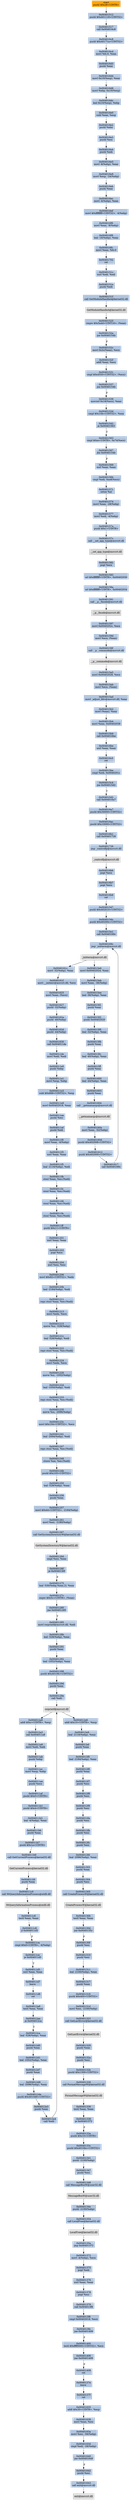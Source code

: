 digraph G {
node[shape=rectangle,style=filled,fillcolor=lightsteelblue,color=lightsteelblue]
bgcolor="transparent"
a0x00401510pushl_0x28UINT8[label="start\npushl $0x28<UINT8>",color="lightgrey",fillcolor="orange"];
a0x00401512pushl_0x401118UINT32[label="0x00401512\npushl $0x401118<UINT32>"];
a0x00401517call_0x004016c8[label="0x00401517\ncall 0x004016c8"];
a0x004016c8pushl_0x40171aUINT32[label="0x004016c8\npushl $0x40171a<UINT32>"];
a0x004016cdmovl_fs_0_eax[label="0x004016cd\nmovl %fs:0, %eax"];
a0x004016d3pushl_eax[label="0x004016d3\npushl %eax"];
a0x004016d4movl_0x10esp__eax[label="0x004016d4\nmovl 0x10(%esp), %eax"];
a0x004016d8movl_ebp_0x10esp_[label="0x004016d8\nmovl %ebp, 0x10(%esp)"];
a0x004016dcleal_0x10esp__ebp[label="0x004016dc\nleal 0x10(%esp), %ebp"];
a0x004016e0subl_eax_esp[label="0x004016e0\nsubl %eax, %esp"];
a0x004016e2pushl_ebx[label="0x004016e2\npushl %ebx"];
a0x004016e3pushl_esi[label="0x004016e3\npushl %esi"];
a0x004016e4pushl_edi[label="0x004016e4\npushl %edi"];
a0x004016e5movl__8ebp__eax[label="0x004016e5\nmovl -8(%ebp), %eax"];
a0x004016e8movl_esp__24ebp_[label="0x004016e8\nmovl %esp, -24(%ebp)"];
a0x004016ebpushl_eax[label="0x004016eb\npushl %eax"];
a0x004016ecmovl__4ebp__eax[label="0x004016ec\nmovl -4(%ebp), %eax"];
a0x004016efmovl_0xffffffffUINT32__4ebp_[label="0x004016ef\nmovl $0xffffffff<UINT32>, -4(%ebp)"];
a0x004016f6movl_eax__8ebp_[label="0x004016f6\nmovl %eax, -8(%ebp)"];
a0x004016f9leal__16ebp__eax[label="0x004016f9\nleal -16(%ebp), %eax"];
a0x004016fcmovl_eax_fs_0[label="0x004016fc\nmovl %eax, %fs:0"];
a0x00401702ret[label="0x00401702\nret"];
a0x0040151cxorl_edi_edi[label="0x0040151c\nxorl %edi, %edi"];
a0x0040151epushl_edi[label="0x0040151e\npushl %edi"];
a0x0040151fcall_GetModuleHandleA_kernel32_dll[label="0x0040151f\ncall GetModuleHandleA@kernel32.dll"];
GetModuleHandleA_kernel32_dll[label="GetModuleHandleA@kernel32.dll",color="lightgrey",fillcolor="lightgrey"];
a0x00401525cmpw_0x5a4dUINT16_eax_[label="0x00401525\ncmpw $0x5a4d<UINT16>, (%eax)"];
a0x0040152ajne_0x0040154b[label="0x0040152a\njne 0x0040154b"];
a0x0040152cmovl_0x3ceax__ecx[label="0x0040152c\nmovl 0x3c(%eax), %ecx"];
a0x0040152faddl_eax_ecx[label="0x0040152f\naddl %eax, %ecx"];
a0x00401531cmpl_0x4550UINT32_ecx_[label="0x00401531\ncmpl $0x4550<UINT32>, (%ecx)"];
a0x00401537jne_0x0040154b[label="0x00401537\njne 0x0040154b"];
a0x00401539movzwl_0x18ecx__eax[label="0x00401539\nmovzwl 0x18(%ecx), %eax"];
a0x0040153dcmpl_0x10bUINT32_eax[label="0x0040153d\ncmpl $0x10b<UINT32>, %eax"];
a0x00401542je_0x00401563[label="0x00401542\nje 0x00401563"];
a0x00401563cmpl_0xeUINT8_0x74ecx_[label="0x00401563\ncmpl $0xe<UINT8>, 0x74(%ecx)"];
a0x00401567jbe_0x0040154b[label="0x00401567\njbe 0x0040154b"];
a0x00401569xorl_eax_eax[label="0x00401569\nxorl %eax, %eax"];
a0x0040156bcmpl_edi_0xe8ecx_[label="0x0040156b\ncmpl %edi, 0xe8(%ecx)"];
a0x00401571setne_al[label="0x00401571\nsetne %al"];
a0x00401574movl_eax__28ebp_[label="0x00401574\nmovl %eax, -28(%ebp)"];
a0x00401577movl_edi__4ebp_[label="0x00401577\nmovl %edi, -4(%ebp)"];
a0x0040157apushl_0x1UINT8[label="0x0040157a\npushl $0x1<UINT8>"];
a0x0040157ccall___set_app_type_msvcrt_dll[label="0x0040157c\ncall __set_app_type@msvcrt.dll"];
a__set_app_type_msvcrt_dll[label="__set_app_type@msvcrt.dll",color="lightgrey",fillcolor="lightgrey"];
a0x00401582popl_ecx[label="0x00401582\npopl %ecx"];
a0x00401583orl_0xffffffffUINT8_0x00402030[label="0x00401583\norl $0xffffffff<UINT8>, 0x00402030"];
a0x0040158aorl_0xffffffffUINT8_0x00402034[label="0x0040158a\norl $0xffffffff<UINT8>, 0x00402034"];
a0x00401591call___p__fmode_msvcrt_dll[label="0x00401591\ncall __p__fmode@msvcrt.dll"];
a__p__fmode_msvcrt_dll[label="__p__fmode@msvcrt.dll",color="lightgrey",fillcolor="lightgrey"];
a0x00401597movl_0x0040202c_ecx[label="0x00401597\nmovl 0x0040202c, %ecx"];
a0x0040159dmovl_ecx_eax_[label="0x0040159d\nmovl %ecx, (%eax)"];
a0x0040159fcall___p__commode_msvcrt_dll[label="0x0040159f\ncall __p__commode@msvcrt.dll"];
a__p__commode_msvcrt_dll[label="__p__commode@msvcrt.dll",color="lightgrey",fillcolor="lightgrey"];
a0x004015a5movl_0x00402028_ecx[label="0x004015a5\nmovl 0x00402028, %ecx"];
a0x004015abmovl_ecx_eax_[label="0x004015ab\nmovl %ecx, (%eax)"];
a0x004015admovl__adjust_fdiv_msvcrt_dll_eax[label="0x004015ad\nmovl _adjust_fdiv@msvcrt.dll, %eax"];
a0x004015b2movl_eax__eax[label="0x004015b2\nmovl (%eax), %eax"];
a0x004015b4movl_eax_0x00402038[label="0x004015b4\nmovl %eax, 0x00402038"];
a0x004015b9call_0x004016be[label="0x004015b9\ncall 0x004016be"];
a0x004016bexorl_eax_eax[label="0x004016be\nxorl %eax, %eax"];
a0x004016c0ret[label="0x004016c0\nret"];
a0x004015becmpl_edi_0x0040201c[label="0x004015be\ncmpl %edi, 0x0040201c"];
a0x004015c4jne_0x004015d2[label="0x004015c4\njne 0x004015d2"];
a0x004015d2call_0x004016a7[label="0x004015d2\ncall 0x004016a7"];
a0x004016a7pushl_0x30000UINT32[label="0x004016a7\npushl $0x30000<UINT32>"];
a0x004016acpushl_0x10000UINT32[label="0x004016ac\npushl $0x10000<UINT32>"];
a0x004016b1call_0x00401726[label="0x004016b1\ncall 0x00401726"];
a0x00401726jmp__controlfp_msvcrt_dll[label="0x00401726\njmp _controlfp@msvcrt.dll"];
a_controlfp_msvcrt_dll[label="_controlfp@msvcrt.dll",color="lightgrey",fillcolor="lightgrey"];
a0x004016b6popl_ecx[label="0x004016b6\npopl %ecx"];
a0x004016b7popl_ecx[label="0x004016b7\npopl %ecx"];
a0x004016b8ret[label="0x004016b8\nret"];
a0x004015d7pushl_0x402010UINT32[label="0x004015d7\npushl $0x402010<UINT32>"];
a0x004015dcpushl_0x40200cUINT32[label="0x004015dc\npushl $0x40200c<UINT32>"];
a0x004015e1call_0x0040169c[label="0x004015e1\ncall 0x0040169c"];
a0x0040169cjmp__initterm_msvcrt_dll[label="0x0040169c\njmp _initterm@msvcrt.dll"];
a_initterm_msvcrt_dll[label="_initterm@msvcrt.dll",color="lightgrey",fillcolor="lightgrey"];
a0x004015e6movl_0x00402024_eax[label="0x004015e6\nmovl 0x00402024, %eax"];
a0x004015ebmovl_eax__36ebp_[label="0x004015eb\nmovl %eax, -36(%ebp)"];
a0x004015eeleal__36ebp__eax[label="0x004015ee\nleal -36(%ebp), %eax"];
a0x004015f1pushl_eax[label="0x004015f1\npushl %eax"];
a0x004015f2pushl_0x00402020[label="0x004015f2\npushl 0x00402020"];
a0x004015f8leal__32ebp__eax[label="0x004015f8\nleal -32(%ebp), %eax"];
a0x004015fbpushl_eax[label="0x004015fb\npushl %eax"];
a0x004015fcleal__40ebp__eax[label="0x004015fc\nleal -40(%ebp), %eax"];
a0x004015ffpushl_eax[label="0x004015ff\npushl %eax"];
a0x00401600leal__44ebp__eax[label="0x00401600\nleal -44(%ebp), %eax"];
a0x00401603pushl_eax[label="0x00401603\npushl %eax"];
a0x00401604call___getmainargs_msvcrt_dll[label="0x00401604\ncall __getmainargs@msvcrt.dll"];
a__getmainargs_msvcrt_dll[label="__getmainargs@msvcrt.dll",color="lightgrey",fillcolor="lightgrey"];
a0x0040160amovl_eax__52ebp_[label="0x0040160a\nmovl %eax, -52(%ebp)"];
a0x0040160dpushl_0x402008UINT32[label="0x0040160d\npushl $0x402008<UINT32>"];
a0x00401612pushl_0x402000UINT32[label="0x00401612\npushl $0x402000<UINT32>"];
a0x00401617call_0x0040169c[label="0x00401617\ncall 0x0040169c"];
a0x0040161cmovl__32ebp__eax[label="0x0040161c\nmovl -32(%ebp), %eax"];
a0x0040161fmovl___initenv_msvcrt_dll_ecx[label="0x0040161f\nmovl __initenv@msvcrt.dll, %ecx"];
a0x00401625movl_eax_ecx_[label="0x00401625\nmovl %eax, (%ecx)"];
a0x00401627pushl__32ebp_[label="0x00401627\npushl -32(%ebp)"];
a0x0040162apushl__40ebp_[label="0x0040162a\npushl -40(%ebp)"];
a0x0040162dpushl__44ebp_[label="0x0040162d\npushl -44(%ebp)"];
a0x00401630call_0x004011de[label="0x00401630\ncall 0x004011de"];
a0x004011demovl_edi_edi[label="0x004011de\nmovl %edi, %edi"];
a0x004011e0pushl_ebp[label="0x004011e0\npushl %ebp"];
a0x004011e1movl_esp_ebp[label="0x004011e1\nmovl %esp, %ebp"];
a0x004011e3subl_0x888UINT32_esp[label="0x004011e3\nsubl $0x888<UINT32>, %esp"];
a0x004011e9movl_0x00402018_eax[label="0x004011e9\nmovl 0x00402018, %eax"];
a0x004011eepushl_esi[label="0x004011ee\npushl %esi"];
a0x004011efpushl_edi[label="0x004011ef\npushl %edi"];
a0x004011f0movl_eax__4ebp_[label="0x004011f0\nmovl %eax, -4(%ebp)"];
a0x004011f3xorl_eax_eax[label="0x004011f3\nxorl %eax, %eax"];
a0x004011f5leal__2116ebp__edi[label="0x004011f5\nleal -2116(%ebp), %edi"];
a0x004011fbstosl_eax_es_edi_[label="0x004011fb\nstosl %eax, %es:(%edi)"];
a0x004011fcstosl_eax_es_edi_[label="0x004011fc\nstosl %eax, %es:(%edi)"];
a0x004011fdstosl_eax_es_edi_[label="0x004011fd\nstosl %eax, %es:(%edi)"];
a0x004011festosl_eax_es_edi_[label="0x004011fe\nstosl %eax, %es:(%edi)"];
a0x004011ffpushl_0x11UINT8[label="0x004011ff\npushl $0x11<UINT8>"];
a0x00401201xorl_eax_eax[label="0x00401201\nxorl %eax, %eax"];
a0x00401203popl_ecx[label="0x00401203\npopl %ecx"];
a0x00401204xorl_esi_esi[label="0x00401204\nxorl %esi, %esi"];
a0x00401206movl_0x82UINT32_edx[label="0x00401206\nmovl $0x82<UINT32>, %edx"];
a0x0040120bleal__2184ebp__edi[label="0x0040120b\nleal -2184(%ebp), %edi"];
a0x00401211repz_stosl_eax_es_edi_[label="0x00401211\nrepz stosl %eax, %es:(%edi)"];
a0x00401213movl_edx_ecx[label="0x00401213\nmovl %edx, %ecx"];
a0x00401215movw_si__528ebp_[label="0x00401215\nmovw %si, -528(%ebp)"];
a0x0040121cleal__526ebp__edi[label="0x0040121c\nleal -526(%ebp), %edi"];
a0x00401222repz_stosl_eax_es_edi_[label="0x00401222\nrepz stosl %eax, %es:(%edi)"];
a0x00401224movl_edx_ecx[label="0x00401224\nmovl %edx, %ecx"];
a0x00401226movw_si__1052ebp_[label="0x00401226\nmovw %si, -1052(%ebp)"];
a0x0040122dleal__1050ebp__edi[label="0x0040122d\nleal -1050(%ebp), %edi"];
a0x00401233repz_stosl_eax_es_edi_[label="0x00401233\nrepz stosl %eax, %es:(%edi)"];
a0x00401235movw_si__2096ebp_[label="0x00401235\nmovw %si, -2096(%ebp)"];
a0x0040123cmovl_0x104UINT32_ecx[label="0x0040123c\nmovl $0x104<UINT32>, %ecx"];
a0x00401241leal__2094ebp__edi[label="0x00401241\nleal -2094(%ebp), %edi"];
a0x00401247repz_stosl_eax_es_edi_[label="0x00401247\nrepz stosl %eax, %es:(%edi)"];
a0x00401249stosw_ax_es_edi_[label="0x00401249\nstosw %ax, %es:(%edi)"];
a0x0040124bpushl_0x105UINT32[label="0x0040124b\npushl $0x105<UINT32>"];
a0x00401250leal__528ebp__eax[label="0x00401250\nleal -528(%ebp), %eax"];
a0x00401256pushl_eax[label="0x00401256\npushl %eax"];
a0x00401257movl_0x44UINT32__2184ebp_[label="0x00401257\nmovl $0x44<UINT32>, -2184(%ebp)"];
a0x00401261movl_esi__2180ebp_[label="0x00401261\nmovl %esi, -2180(%ebp)"];
a0x00401267call_GetSystemDirectoryW_kernel32_dll[label="0x00401267\ncall GetSystemDirectoryW@kernel32.dll"];
GetSystemDirectoryW_kernel32_dll[label="GetSystemDirectoryW@kernel32.dll",color="lightgrey",fillcolor="lightgrey"];
a0x0040126dcmpl_esi_eax[label="0x0040126d\ncmpl %esi, %eax"];
a0x0040126fje_0x0040130f[label="0x0040126f\nje 0x0040130f"];
a0x00401275leal__530ebpeax2__eax[label="0x00401275\nleal -530(%ebp,%eax,2), %eax"];
a0x0040127ccmpw_0x5cUINT8_eax_[label="0x0040127c\ncmpw $0x5c<UINT8>, (%eax)"];
a0x00401280jne_0x00401285[label="0x00401280\njne 0x00401285"];
a0x00401285movl_swprintf_msvcrt_dll_edi[label="0x00401285\nmovl swprintf@msvcrt.dll, %edi"];
a0x0040128bleal__528ebp__eax[label="0x0040128b\nleal -528(%ebp), %eax"];
a0x00401291pushl_eax[label="0x00401291\npushl %eax"];
a0x00401292leal__1052ebp__eax[label="0x00401292\nleal -1052(%ebp), %eax"];
a0x00401298pushl_0x4010fcUINT32[label="0x00401298\npushl $0x4010fc<UINT32>"];
a0x0040129dpushl_eax[label="0x0040129d\npushl %eax"];
a0x0040129ecall_edi[label="0x0040129e\ncall %edi"];
swprintf_msvcrt_dll[label="swprintf@msvcrt.dll",color="lightgrey",fillcolor="lightgrey"];
a0x004012a0addl_0xcUINT8_esp[label="0x004012a0\naddl $0xc<UINT8>, %esp"];
a0x004012a3call_0x004011a9[label="0x004012a3\ncall 0x004011a9"];
a0x004011a9movl_edi_edi[label="0x004011a9\nmovl %edi, %edi"];
a0x004011abpushl_ebp[label="0x004011ab\npushl %ebp"];
a0x004011acmovl_esp_ebp[label="0x004011ac\nmovl %esp, %ebp"];
a0x004011aepushl_ecx[label="0x004011ae\npushl %ecx"];
a0x004011afpushl_0x0UINT8[label="0x004011af\npushl $0x0<UINT8>"];
a0x004011b1pushl_0x4UINT8[label="0x004011b1\npushl $0x4<UINT8>"];
a0x004011b3leal__4ebp__eax[label="0x004011b3\nleal -4(%ebp), %eax"];
a0x004011b6pushl_eax[label="0x004011b6\npushl %eax"];
a0x004011b7pushl_0x1aUINT8[label="0x004011b7\npushl $0x1a<UINT8>"];
a0x004011b9call_GetCurrentProcess_kernel32_dll[label="0x004011b9\ncall GetCurrentProcess@kernel32.dll"];
GetCurrentProcess_kernel32_dll[label="GetCurrentProcess@kernel32.dll",color="lightgrey",fillcolor="lightgrey"];
a0x004011bfpushl_eax[label="0x004011bf\npushl %eax"];
a0x004011c0call_NtQueryInformationProcess_ntdll_dll[label="0x004011c0\ncall NtQueryInformationProcess@ntdll.dll"];
NtQueryInformationProcess_ntdll_dll[label="NtQueryInformationProcess@ntdll.dll",color="lightgrey",fillcolor="lightgrey"];
a0x004011c6testl_eax_eax[label="0x004011c6\ntestl %eax, %eax"];
a0x004011c8jl_0x004011d5[label="0x004011c8\njl 0x004011d5"];
a0x004011cacmpl_0x0UINT8__4ebp_[label="0x004011ca\ncmpl $0x0<UINT8>, -4(%ebp)"];
a0x004011ceje_0x004011d5[label="0x004011ce\nje 0x004011d5"];
a0x004011d5xorl_eax_eax[label="0x004011d5\nxorl %eax, %eax"];
a0x004011d7leave_[label="0x004011d7\nleave "];
a0x004011d8ret[label="0x004011d8\nret"];
a0x004012a8testl_eax_eax[label="0x004012a8\ntestl %eax, %eax"];
a0x004012aaje_0x004012ca[label="0x004012aa\nje 0x004012ca"];
a0x004012caleal__528ebp__eax[label="0x004012ca\nleal -528(%ebp), %eax"];
a0x004012d0pushl_eax[label="0x004012d0\npushl %eax"];
a0x004012d1leal__1052ebp__eax[label="0x004012d1\nleal -1052(%ebp), %eax"];
a0x004012d7pushl_eax[label="0x004012d7\npushl %eax"];
a0x004012d8leal__2096ebp__eax[label="0x004012d8\nleal -2096(%ebp), %eax"];
a0x004012depushl_0x4010d0UINT32[label="0x004012de\npushl $0x4010d0<UINT32>"];
a0x004012e3pushl_eax[label="0x004012e3\npushl %eax"];
a0x004012e4call_edi[label="0x004012e4\ncall %edi"];
a0x004012e6addl_0x10UINT8_esp[label="0x004012e6\naddl $0x10<UINT8>, %esp"];
a0x004012e9leal__2116ebp__eax[label="0x004012e9\nleal -2116(%ebp), %eax"];
a0x004012efpushl_eax[label="0x004012ef\npushl %eax"];
a0x004012f0leal__2184ebp__eax[label="0x004012f0\nleal -2184(%ebp), %eax"];
a0x004012f6pushl_eax[label="0x004012f6\npushl %eax"];
a0x004012f7pushl_esi[label="0x004012f7\npushl %esi"];
a0x004012f8pushl_esi[label="0x004012f8\npushl %esi"];
a0x004012f9pushl_esi[label="0x004012f9\npushl %esi"];
a0x004012fapushl_esi[label="0x004012fa\npushl %esi"];
a0x004012fbpushl_esi[label="0x004012fb\npushl %esi"];
a0x004012fcpushl_esi[label="0x004012fc\npushl %esi"];
a0x004012fdleal__2096ebp__eax[label="0x004012fd\nleal -2096(%ebp), %eax"];
a0x00401303pushl_eax[label="0x00401303\npushl %eax"];
a0x00401304pushl_esi[label="0x00401304\npushl %esi"];
a0x00401305call_CreateProcessW_kernel32_dll[label="0x00401305\ncall CreateProcessW@kernel32.dll"];
CreateProcessW_kernel32_dll[label="CreateProcessW@kernel32.dll",color="lightgrey",fillcolor="lightgrey"];
a0x0040130btestl_eax_eax[label="0x0040130b\ntestl %eax, %eax"];
a0x0040130djne_0x0040135c[label="0x0040130d\njne 0x0040135c"];
a0x0040130fpushl_esi[label="0x0040130f\npushl %esi"];
a0x00401310pushl_esi[label="0x00401310\npushl %esi"];
a0x00401311leal__2100ebp__eax[label="0x00401311\nleal -2100(%ebp), %eax"];
a0x00401317pushl_eax[label="0x00401317\npushl %eax"];
a0x00401318pushl_0x400UINT32[label="0x00401318\npushl $0x400<UINT32>"];
a0x0040131dmovl_esi__2100ebp_[label="0x0040131d\nmovl %esi, -2100(%ebp)"];
a0x00401323call_GetLastError_kernel32_dll[label="0x00401323\ncall GetLastError@kernel32.dll"];
GetLastError_kernel32_dll[label="GetLastError@kernel32.dll",color="lightgrey",fillcolor="lightgrey"];
a0x00401329pushl_eax[label="0x00401329\npushl %eax"];
a0x0040132apushl_esi[label="0x0040132a\npushl %esi"];
a0x0040132bpushl_0x1300UINT32[label="0x0040132b\npushl $0x1300<UINT32>"];
a0x00401330call_FormatMessageW_kernel32_dll[label="0x00401330\ncall FormatMessageW@kernel32.dll"];
FormatMessageW_kernel32_dll[label="FormatMessageW@kernel32.dll",color="lightgrey",fillcolor="lightgrey"];
a0x00401336testl_eax_eax[label="0x00401336\ntestl %eax, %eax"];
a0x00401338je_0x00401372[label="0x00401338\nje 0x00401372"];
a0x0040133apushl_0x10UINT8[label="0x0040133a\npushl $0x10<UINT8>"];
a0x0040133cpushl_0x4010bcUINT32[label="0x0040133c\npushl $0x4010bc<UINT32>"];
a0x00401341pushl__2100ebp_[label="0x00401341\npushl -2100(%ebp)"];
a0x00401347pushl_esi[label="0x00401347\npushl %esi"];
a0x00401348call_MessageBoxW_user32_dll[label="0x00401348\ncall MessageBoxW@user32.dll"];
MessageBoxW_user32_dll[label="MessageBoxW@user32.dll",color="lightgrey",fillcolor="lightgrey"];
a0x0040134epushl__2100ebp_[label="0x0040134e\npushl -2100(%ebp)"];
a0x00401354call_LocalFree_kernel32_dll[label="0x00401354\ncall LocalFree@kernel32.dll"];
LocalFree_kernel32_dll[label="LocalFree@kernel32.dll",color="lightgrey",fillcolor="lightgrey"];
a0x0040135ajmp_0x00401372[label="0x0040135a\njmp 0x00401372"];
a0x00401372movl__4ebp__ecx[label="0x00401372\nmovl -4(%ebp), %ecx"];
a0x00401375popl_edi[label="0x00401375\npopl %edi"];
a0x00401376xorl_eax_eax[label="0x00401376\nxorl %eax, %eax"];
a0x00401378popl_esi[label="0x00401378\npopl %esi"];
a0x00401379call_0x004013f8[label="0x00401379\ncall 0x004013f8"];
a0x004013f8cmpl_0x00402018_ecx[label="0x004013f8\ncmpl 0x00402018, %ecx"];
a0x004013fejne_0x00401409[label="0x004013fe\njne 0x00401409"];
a0x00401400testl_0xffff0000UINT32_ecx[label="0x00401400\ntestl $0xffff0000<UINT32>, %ecx"];
a0x00401406jne_0x00401409[label="0x00401406\njne 0x00401409"];
a0x00401408ret[label="0x00401408\nret"];
a0x0040137eleave_[label="0x0040137e\nleave "];
a0x0040137fret[label="0x0040137f\nret"];
a0x00401635addl_0x30UINT8_esp[label="0x00401635\naddl $0x30<UINT8>, %esp"];
a0x00401638movl_eax_esi[label="0x00401638\nmovl %eax, %esi"];
a0x0040163amovl_esi__56ebp_[label="0x0040163a\nmovl %esi, -56(%ebp)"];
a0x0040163dcmpl_edi__28ebp_[label="0x0040163d\ncmpl %edi, -28(%ebp)"];
a0x00401640jne_0x00401649[label="0x00401640\njne 0x00401649"];
a0x00401642pushl_esi[label="0x00401642\npushl %esi"];
a0x00401643call_exit_msvcrt_dll[label="0x00401643\ncall exit@msvcrt.dll"];
exit_msvcrt_dll[label="exit@msvcrt.dll",color="lightgrey",fillcolor="lightgrey"];
a0x00401510pushl_0x28UINT8 -> a0x00401512pushl_0x401118UINT32 [color="#000000"];
a0x00401512pushl_0x401118UINT32 -> a0x00401517call_0x004016c8 [color="#000000"];
a0x00401517call_0x004016c8 -> a0x004016c8pushl_0x40171aUINT32 [color="#000000"];
a0x004016c8pushl_0x40171aUINT32 -> a0x004016cdmovl_fs_0_eax [color="#000000"];
a0x004016cdmovl_fs_0_eax -> a0x004016d3pushl_eax [color="#000000"];
a0x004016d3pushl_eax -> a0x004016d4movl_0x10esp__eax [color="#000000"];
a0x004016d4movl_0x10esp__eax -> a0x004016d8movl_ebp_0x10esp_ [color="#000000"];
a0x004016d8movl_ebp_0x10esp_ -> a0x004016dcleal_0x10esp__ebp [color="#000000"];
a0x004016dcleal_0x10esp__ebp -> a0x004016e0subl_eax_esp [color="#000000"];
a0x004016e0subl_eax_esp -> a0x004016e2pushl_ebx [color="#000000"];
a0x004016e2pushl_ebx -> a0x004016e3pushl_esi [color="#000000"];
a0x004016e3pushl_esi -> a0x004016e4pushl_edi [color="#000000"];
a0x004016e4pushl_edi -> a0x004016e5movl__8ebp__eax [color="#000000"];
a0x004016e5movl__8ebp__eax -> a0x004016e8movl_esp__24ebp_ [color="#000000"];
a0x004016e8movl_esp__24ebp_ -> a0x004016ebpushl_eax [color="#000000"];
a0x004016ebpushl_eax -> a0x004016ecmovl__4ebp__eax [color="#000000"];
a0x004016ecmovl__4ebp__eax -> a0x004016efmovl_0xffffffffUINT32__4ebp_ [color="#000000"];
a0x004016efmovl_0xffffffffUINT32__4ebp_ -> a0x004016f6movl_eax__8ebp_ [color="#000000"];
a0x004016f6movl_eax__8ebp_ -> a0x004016f9leal__16ebp__eax [color="#000000"];
a0x004016f9leal__16ebp__eax -> a0x004016fcmovl_eax_fs_0 [color="#000000"];
a0x004016fcmovl_eax_fs_0 -> a0x00401702ret [color="#000000"];
a0x00401702ret -> a0x0040151cxorl_edi_edi [color="#000000"];
a0x0040151cxorl_edi_edi -> a0x0040151epushl_edi [color="#000000"];
a0x0040151epushl_edi -> a0x0040151fcall_GetModuleHandleA_kernel32_dll [color="#000000"];
a0x0040151fcall_GetModuleHandleA_kernel32_dll -> GetModuleHandleA_kernel32_dll [color="#000000"];
GetModuleHandleA_kernel32_dll -> a0x00401525cmpw_0x5a4dUINT16_eax_ [color="#000000"];
a0x00401525cmpw_0x5a4dUINT16_eax_ -> a0x0040152ajne_0x0040154b [color="#000000"];
a0x0040152ajne_0x0040154b -> a0x0040152cmovl_0x3ceax__ecx [color="#000000",label="F"];
a0x0040152cmovl_0x3ceax__ecx -> a0x0040152faddl_eax_ecx [color="#000000"];
a0x0040152faddl_eax_ecx -> a0x00401531cmpl_0x4550UINT32_ecx_ [color="#000000"];
a0x00401531cmpl_0x4550UINT32_ecx_ -> a0x00401537jne_0x0040154b [color="#000000"];
a0x00401537jne_0x0040154b -> a0x00401539movzwl_0x18ecx__eax [color="#000000",label="F"];
a0x00401539movzwl_0x18ecx__eax -> a0x0040153dcmpl_0x10bUINT32_eax [color="#000000"];
a0x0040153dcmpl_0x10bUINT32_eax -> a0x00401542je_0x00401563 [color="#000000"];
a0x00401542je_0x00401563 -> a0x00401563cmpl_0xeUINT8_0x74ecx_ [color="#000000",label="T"];
a0x00401563cmpl_0xeUINT8_0x74ecx_ -> a0x00401567jbe_0x0040154b [color="#000000"];
a0x00401567jbe_0x0040154b -> a0x00401569xorl_eax_eax [color="#000000",label="F"];
a0x00401569xorl_eax_eax -> a0x0040156bcmpl_edi_0xe8ecx_ [color="#000000"];
a0x0040156bcmpl_edi_0xe8ecx_ -> a0x00401571setne_al [color="#000000"];
a0x00401571setne_al -> a0x00401574movl_eax__28ebp_ [color="#000000"];
a0x00401574movl_eax__28ebp_ -> a0x00401577movl_edi__4ebp_ [color="#000000"];
a0x00401577movl_edi__4ebp_ -> a0x0040157apushl_0x1UINT8 [color="#000000"];
a0x0040157apushl_0x1UINT8 -> a0x0040157ccall___set_app_type_msvcrt_dll [color="#000000"];
a0x0040157ccall___set_app_type_msvcrt_dll -> a__set_app_type_msvcrt_dll [color="#000000"];
a__set_app_type_msvcrt_dll -> a0x00401582popl_ecx [color="#000000"];
a0x00401582popl_ecx -> a0x00401583orl_0xffffffffUINT8_0x00402030 [color="#000000"];
a0x00401583orl_0xffffffffUINT8_0x00402030 -> a0x0040158aorl_0xffffffffUINT8_0x00402034 [color="#000000"];
a0x0040158aorl_0xffffffffUINT8_0x00402034 -> a0x00401591call___p__fmode_msvcrt_dll [color="#000000"];
a0x00401591call___p__fmode_msvcrt_dll -> a__p__fmode_msvcrt_dll [color="#000000"];
a__p__fmode_msvcrt_dll -> a0x00401597movl_0x0040202c_ecx [color="#000000"];
a0x00401597movl_0x0040202c_ecx -> a0x0040159dmovl_ecx_eax_ [color="#000000"];
a0x0040159dmovl_ecx_eax_ -> a0x0040159fcall___p__commode_msvcrt_dll [color="#000000"];
a0x0040159fcall___p__commode_msvcrt_dll -> a__p__commode_msvcrt_dll [color="#000000"];
a__p__commode_msvcrt_dll -> a0x004015a5movl_0x00402028_ecx [color="#000000"];
a0x004015a5movl_0x00402028_ecx -> a0x004015abmovl_ecx_eax_ [color="#000000"];
a0x004015abmovl_ecx_eax_ -> a0x004015admovl__adjust_fdiv_msvcrt_dll_eax [color="#000000"];
a0x004015admovl__adjust_fdiv_msvcrt_dll_eax -> a0x004015b2movl_eax__eax [color="#000000"];
a0x004015b2movl_eax__eax -> a0x004015b4movl_eax_0x00402038 [color="#000000"];
a0x004015b4movl_eax_0x00402038 -> a0x004015b9call_0x004016be [color="#000000"];
a0x004015b9call_0x004016be -> a0x004016bexorl_eax_eax [color="#000000"];
a0x004016bexorl_eax_eax -> a0x004016c0ret [color="#000000"];
a0x004016c0ret -> a0x004015becmpl_edi_0x0040201c [color="#000000"];
a0x004015becmpl_edi_0x0040201c -> a0x004015c4jne_0x004015d2 [color="#000000"];
a0x004015c4jne_0x004015d2 -> a0x004015d2call_0x004016a7 [color="#000000",label="T"];
a0x004015d2call_0x004016a7 -> a0x004016a7pushl_0x30000UINT32 [color="#000000"];
a0x004016a7pushl_0x30000UINT32 -> a0x004016acpushl_0x10000UINT32 [color="#000000"];
a0x004016acpushl_0x10000UINT32 -> a0x004016b1call_0x00401726 [color="#000000"];
a0x004016b1call_0x00401726 -> a0x00401726jmp__controlfp_msvcrt_dll [color="#000000"];
a0x00401726jmp__controlfp_msvcrt_dll -> a_controlfp_msvcrt_dll [color="#000000"];
a_controlfp_msvcrt_dll -> a0x004016b6popl_ecx [color="#000000"];
a0x004016b6popl_ecx -> a0x004016b7popl_ecx [color="#000000"];
a0x004016b7popl_ecx -> a0x004016b8ret [color="#000000"];
a0x004016b8ret -> a0x004015d7pushl_0x402010UINT32 [color="#000000"];
a0x004015d7pushl_0x402010UINT32 -> a0x004015dcpushl_0x40200cUINT32 [color="#000000"];
a0x004015dcpushl_0x40200cUINT32 -> a0x004015e1call_0x0040169c [color="#000000"];
a0x004015e1call_0x0040169c -> a0x0040169cjmp__initterm_msvcrt_dll [color="#000000"];
a0x0040169cjmp__initterm_msvcrt_dll -> a_initterm_msvcrt_dll [color="#000000"];
a_initterm_msvcrt_dll -> a0x004015e6movl_0x00402024_eax [color="#000000"];
a0x004015e6movl_0x00402024_eax -> a0x004015ebmovl_eax__36ebp_ [color="#000000"];
a0x004015ebmovl_eax__36ebp_ -> a0x004015eeleal__36ebp__eax [color="#000000"];
a0x004015eeleal__36ebp__eax -> a0x004015f1pushl_eax [color="#000000"];
a0x004015f1pushl_eax -> a0x004015f2pushl_0x00402020 [color="#000000"];
a0x004015f2pushl_0x00402020 -> a0x004015f8leal__32ebp__eax [color="#000000"];
a0x004015f8leal__32ebp__eax -> a0x004015fbpushl_eax [color="#000000"];
a0x004015fbpushl_eax -> a0x004015fcleal__40ebp__eax [color="#000000"];
a0x004015fcleal__40ebp__eax -> a0x004015ffpushl_eax [color="#000000"];
a0x004015ffpushl_eax -> a0x00401600leal__44ebp__eax [color="#000000"];
a0x00401600leal__44ebp__eax -> a0x00401603pushl_eax [color="#000000"];
a0x00401603pushl_eax -> a0x00401604call___getmainargs_msvcrt_dll [color="#000000"];
a0x00401604call___getmainargs_msvcrt_dll -> a__getmainargs_msvcrt_dll [color="#000000"];
a__getmainargs_msvcrt_dll -> a0x0040160amovl_eax__52ebp_ [color="#000000"];
a0x0040160amovl_eax__52ebp_ -> a0x0040160dpushl_0x402008UINT32 [color="#000000"];
a0x0040160dpushl_0x402008UINT32 -> a0x00401612pushl_0x402000UINT32 [color="#000000"];
a0x00401612pushl_0x402000UINT32 -> a0x00401617call_0x0040169c [color="#000000"];
a0x00401617call_0x0040169c -> a0x0040169cjmp__initterm_msvcrt_dll [color="#000000"];
a_initterm_msvcrt_dll -> a0x0040161cmovl__32ebp__eax [color="#000000"];
a0x0040161cmovl__32ebp__eax -> a0x0040161fmovl___initenv_msvcrt_dll_ecx [color="#000000"];
a0x0040161fmovl___initenv_msvcrt_dll_ecx -> a0x00401625movl_eax_ecx_ [color="#000000"];
a0x00401625movl_eax_ecx_ -> a0x00401627pushl__32ebp_ [color="#000000"];
a0x00401627pushl__32ebp_ -> a0x0040162apushl__40ebp_ [color="#000000"];
a0x0040162apushl__40ebp_ -> a0x0040162dpushl__44ebp_ [color="#000000"];
a0x0040162dpushl__44ebp_ -> a0x00401630call_0x004011de [color="#000000"];
a0x00401630call_0x004011de -> a0x004011demovl_edi_edi [color="#000000"];
a0x004011demovl_edi_edi -> a0x004011e0pushl_ebp [color="#000000"];
a0x004011e0pushl_ebp -> a0x004011e1movl_esp_ebp [color="#000000"];
a0x004011e1movl_esp_ebp -> a0x004011e3subl_0x888UINT32_esp [color="#000000"];
a0x004011e3subl_0x888UINT32_esp -> a0x004011e9movl_0x00402018_eax [color="#000000"];
a0x004011e9movl_0x00402018_eax -> a0x004011eepushl_esi [color="#000000"];
a0x004011eepushl_esi -> a0x004011efpushl_edi [color="#000000"];
a0x004011efpushl_edi -> a0x004011f0movl_eax__4ebp_ [color="#000000"];
a0x004011f0movl_eax__4ebp_ -> a0x004011f3xorl_eax_eax [color="#000000"];
a0x004011f3xorl_eax_eax -> a0x004011f5leal__2116ebp__edi [color="#000000"];
a0x004011f5leal__2116ebp__edi -> a0x004011fbstosl_eax_es_edi_ [color="#000000"];
a0x004011fbstosl_eax_es_edi_ -> a0x004011fcstosl_eax_es_edi_ [color="#000000"];
a0x004011fcstosl_eax_es_edi_ -> a0x004011fdstosl_eax_es_edi_ [color="#000000"];
a0x004011fdstosl_eax_es_edi_ -> a0x004011festosl_eax_es_edi_ [color="#000000"];
a0x004011festosl_eax_es_edi_ -> a0x004011ffpushl_0x11UINT8 [color="#000000"];
a0x004011ffpushl_0x11UINT8 -> a0x00401201xorl_eax_eax [color="#000000"];
a0x00401201xorl_eax_eax -> a0x00401203popl_ecx [color="#000000"];
a0x00401203popl_ecx -> a0x00401204xorl_esi_esi [color="#000000"];
a0x00401204xorl_esi_esi -> a0x00401206movl_0x82UINT32_edx [color="#000000"];
a0x00401206movl_0x82UINT32_edx -> a0x0040120bleal__2184ebp__edi [color="#000000"];
a0x0040120bleal__2184ebp__edi -> a0x00401211repz_stosl_eax_es_edi_ [color="#000000"];
a0x00401211repz_stosl_eax_es_edi_ -> a0x00401213movl_edx_ecx [color="#000000"];
a0x00401213movl_edx_ecx -> a0x00401215movw_si__528ebp_ [color="#000000"];
a0x00401215movw_si__528ebp_ -> a0x0040121cleal__526ebp__edi [color="#000000"];
a0x0040121cleal__526ebp__edi -> a0x00401222repz_stosl_eax_es_edi_ [color="#000000"];
a0x00401222repz_stosl_eax_es_edi_ -> a0x00401224movl_edx_ecx [color="#000000"];
a0x00401224movl_edx_ecx -> a0x00401226movw_si__1052ebp_ [color="#000000"];
a0x00401226movw_si__1052ebp_ -> a0x0040122dleal__1050ebp__edi [color="#000000"];
a0x0040122dleal__1050ebp__edi -> a0x00401233repz_stosl_eax_es_edi_ [color="#000000"];
a0x00401233repz_stosl_eax_es_edi_ -> a0x00401235movw_si__2096ebp_ [color="#000000"];
a0x00401235movw_si__2096ebp_ -> a0x0040123cmovl_0x104UINT32_ecx [color="#000000"];
a0x0040123cmovl_0x104UINT32_ecx -> a0x00401241leal__2094ebp__edi [color="#000000"];
a0x00401241leal__2094ebp__edi -> a0x00401247repz_stosl_eax_es_edi_ [color="#000000"];
a0x00401247repz_stosl_eax_es_edi_ -> a0x00401249stosw_ax_es_edi_ [color="#000000"];
a0x00401249stosw_ax_es_edi_ -> a0x0040124bpushl_0x105UINT32 [color="#000000"];
a0x0040124bpushl_0x105UINT32 -> a0x00401250leal__528ebp__eax [color="#000000"];
a0x00401250leal__528ebp__eax -> a0x00401256pushl_eax [color="#000000"];
a0x00401256pushl_eax -> a0x00401257movl_0x44UINT32__2184ebp_ [color="#000000"];
a0x00401257movl_0x44UINT32__2184ebp_ -> a0x00401261movl_esi__2180ebp_ [color="#000000"];
a0x00401261movl_esi__2180ebp_ -> a0x00401267call_GetSystemDirectoryW_kernel32_dll [color="#000000"];
a0x00401267call_GetSystemDirectoryW_kernel32_dll -> GetSystemDirectoryW_kernel32_dll [color="#000000"];
GetSystemDirectoryW_kernel32_dll -> a0x0040126dcmpl_esi_eax [color="#000000"];
a0x0040126dcmpl_esi_eax -> a0x0040126fje_0x0040130f [color="#000000"];
a0x0040126fje_0x0040130f -> a0x00401275leal__530ebpeax2__eax [color="#000000",label="F"];
a0x00401275leal__530ebpeax2__eax -> a0x0040127ccmpw_0x5cUINT8_eax_ [color="#000000"];
a0x0040127ccmpw_0x5cUINT8_eax_ -> a0x00401280jne_0x00401285 [color="#000000"];
a0x00401280jne_0x00401285 -> a0x00401285movl_swprintf_msvcrt_dll_edi [color="#000000",label="T"];
a0x00401285movl_swprintf_msvcrt_dll_edi -> a0x0040128bleal__528ebp__eax [color="#000000"];
a0x0040128bleal__528ebp__eax -> a0x00401291pushl_eax [color="#000000"];
a0x00401291pushl_eax -> a0x00401292leal__1052ebp__eax [color="#000000"];
a0x00401292leal__1052ebp__eax -> a0x00401298pushl_0x4010fcUINT32 [color="#000000"];
a0x00401298pushl_0x4010fcUINT32 -> a0x0040129dpushl_eax [color="#000000"];
a0x0040129dpushl_eax -> a0x0040129ecall_edi [color="#000000"];
a0x0040129ecall_edi -> swprintf_msvcrt_dll [color="#000000"];
swprintf_msvcrt_dll -> a0x004012a0addl_0xcUINT8_esp [color="#000000"];
a0x004012a0addl_0xcUINT8_esp -> a0x004012a3call_0x004011a9 [color="#000000"];
a0x004012a3call_0x004011a9 -> a0x004011a9movl_edi_edi [color="#000000"];
a0x004011a9movl_edi_edi -> a0x004011abpushl_ebp [color="#000000"];
a0x004011abpushl_ebp -> a0x004011acmovl_esp_ebp [color="#000000"];
a0x004011acmovl_esp_ebp -> a0x004011aepushl_ecx [color="#000000"];
a0x004011aepushl_ecx -> a0x004011afpushl_0x0UINT8 [color="#000000"];
a0x004011afpushl_0x0UINT8 -> a0x004011b1pushl_0x4UINT8 [color="#000000"];
a0x004011b1pushl_0x4UINT8 -> a0x004011b3leal__4ebp__eax [color="#000000"];
a0x004011b3leal__4ebp__eax -> a0x004011b6pushl_eax [color="#000000"];
a0x004011b6pushl_eax -> a0x004011b7pushl_0x1aUINT8 [color="#000000"];
a0x004011b7pushl_0x1aUINT8 -> a0x004011b9call_GetCurrentProcess_kernel32_dll [color="#000000"];
a0x004011b9call_GetCurrentProcess_kernel32_dll -> GetCurrentProcess_kernel32_dll [color="#000000"];
GetCurrentProcess_kernel32_dll -> a0x004011bfpushl_eax [color="#000000"];
a0x004011bfpushl_eax -> a0x004011c0call_NtQueryInformationProcess_ntdll_dll [color="#000000"];
a0x004011c0call_NtQueryInformationProcess_ntdll_dll -> NtQueryInformationProcess_ntdll_dll [color="#000000"];
NtQueryInformationProcess_ntdll_dll -> a0x004011c6testl_eax_eax [color="#000000"];
a0x004011c6testl_eax_eax -> a0x004011c8jl_0x004011d5 [color="#000000"];
a0x004011c8jl_0x004011d5 -> a0x004011cacmpl_0x0UINT8__4ebp_ [color="#000000",label="F"];
a0x004011cacmpl_0x0UINT8__4ebp_ -> a0x004011ceje_0x004011d5 [color="#000000"];
a0x004011ceje_0x004011d5 -> a0x004011d5xorl_eax_eax [color="#000000",label="T"];
a0x004011d5xorl_eax_eax -> a0x004011d7leave_ [color="#000000"];
a0x004011d7leave_ -> a0x004011d8ret [color="#000000"];
a0x004011d8ret -> a0x004012a8testl_eax_eax [color="#000000"];
a0x004012a8testl_eax_eax -> a0x004012aaje_0x004012ca [color="#000000"];
a0x004012aaje_0x004012ca -> a0x004012caleal__528ebp__eax [color="#000000",label="T"];
a0x004012caleal__528ebp__eax -> a0x004012d0pushl_eax [color="#000000"];
a0x004012d0pushl_eax -> a0x004012d1leal__1052ebp__eax [color="#000000"];
a0x004012d1leal__1052ebp__eax -> a0x004012d7pushl_eax [color="#000000"];
a0x004012d7pushl_eax -> a0x004012d8leal__2096ebp__eax [color="#000000"];
a0x004012d8leal__2096ebp__eax -> a0x004012depushl_0x4010d0UINT32 [color="#000000"];
a0x004012depushl_0x4010d0UINT32 -> a0x004012e3pushl_eax [color="#000000"];
a0x004012e3pushl_eax -> a0x004012e4call_edi [color="#000000"];
a0x004012e4call_edi -> swprintf_msvcrt_dll [color="#000000"];
swprintf_msvcrt_dll -> a0x004012e6addl_0x10UINT8_esp [color="#000000"];
a0x004012e6addl_0x10UINT8_esp -> a0x004012e9leal__2116ebp__eax [color="#000000"];
a0x004012e9leal__2116ebp__eax -> a0x004012efpushl_eax [color="#000000"];
a0x004012efpushl_eax -> a0x004012f0leal__2184ebp__eax [color="#000000"];
a0x004012f0leal__2184ebp__eax -> a0x004012f6pushl_eax [color="#000000"];
a0x004012f6pushl_eax -> a0x004012f7pushl_esi [color="#000000"];
a0x004012f7pushl_esi -> a0x004012f8pushl_esi [color="#000000"];
a0x004012f8pushl_esi -> a0x004012f9pushl_esi [color="#000000"];
a0x004012f9pushl_esi -> a0x004012fapushl_esi [color="#000000"];
a0x004012fapushl_esi -> a0x004012fbpushl_esi [color="#000000"];
a0x004012fbpushl_esi -> a0x004012fcpushl_esi [color="#000000"];
a0x004012fcpushl_esi -> a0x004012fdleal__2096ebp__eax [color="#000000"];
a0x004012fdleal__2096ebp__eax -> a0x00401303pushl_eax [color="#000000"];
a0x00401303pushl_eax -> a0x00401304pushl_esi [color="#000000"];
a0x00401304pushl_esi -> a0x00401305call_CreateProcessW_kernel32_dll [color="#000000"];
a0x00401305call_CreateProcessW_kernel32_dll -> CreateProcessW_kernel32_dll [color="#000000"];
CreateProcessW_kernel32_dll -> a0x0040130btestl_eax_eax [color="#000000"];
a0x0040130btestl_eax_eax -> a0x0040130djne_0x0040135c [color="#000000"];
a0x0040130djne_0x0040135c -> a0x0040130fpushl_esi [color="#000000",label="F"];
a0x0040130fpushl_esi -> a0x00401310pushl_esi [color="#000000"];
a0x00401310pushl_esi -> a0x00401311leal__2100ebp__eax [color="#000000"];
a0x00401311leal__2100ebp__eax -> a0x00401317pushl_eax [color="#000000"];
a0x00401317pushl_eax -> a0x00401318pushl_0x400UINT32 [color="#000000"];
a0x00401318pushl_0x400UINT32 -> a0x0040131dmovl_esi__2100ebp_ [color="#000000"];
a0x0040131dmovl_esi__2100ebp_ -> a0x00401323call_GetLastError_kernel32_dll [color="#000000"];
a0x00401323call_GetLastError_kernel32_dll -> GetLastError_kernel32_dll [color="#000000"];
GetLastError_kernel32_dll -> a0x00401329pushl_eax [color="#000000"];
a0x00401329pushl_eax -> a0x0040132apushl_esi [color="#000000"];
a0x0040132apushl_esi -> a0x0040132bpushl_0x1300UINT32 [color="#000000"];
a0x0040132bpushl_0x1300UINT32 -> a0x00401330call_FormatMessageW_kernel32_dll [color="#000000"];
a0x00401330call_FormatMessageW_kernel32_dll -> FormatMessageW_kernel32_dll [color="#000000"];
FormatMessageW_kernel32_dll -> a0x00401336testl_eax_eax [color="#000000"];
a0x00401336testl_eax_eax -> a0x00401338je_0x00401372 [color="#000000"];
a0x00401338je_0x00401372 -> a0x0040133apushl_0x10UINT8 [color="#000000",label="F"];
a0x0040133apushl_0x10UINT8 -> a0x0040133cpushl_0x4010bcUINT32 [color="#000000"];
a0x0040133cpushl_0x4010bcUINT32 -> a0x00401341pushl__2100ebp_ [color="#000000"];
a0x00401341pushl__2100ebp_ -> a0x00401347pushl_esi [color="#000000"];
a0x00401347pushl_esi -> a0x00401348call_MessageBoxW_user32_dll [color="#000000"];
a0x00401348call_MessageBoxW_user32_dll -> MessageBoxW_user32_dll [color="#000000"];
MessageBoxW_user32_dll -> a0x0040134epushl__2100ebp_ [color="#000000"];
a0x0040134epushl__2100ebp_ -> a0x00401354call_LocalFree_kernel32_dll [color="#000000"];
a0x00401354call_LocalFree_kernel32_dll -> LocalFree_kernel32_dll [color="#000000"];
LocalFree_kernel32_dll -> a0x0040135ajmp_0x00401372 [color="#000000"];
a0x0040135ajmp_0x00401372 -> a0x00401372movl__4ebp__ecx [color="#000000"];
a0x00401372movl__4ebp__ecx -> a0x00401375popl_edi [color="#000000"];
a0x00401375popl_edi -> a0x00401376xorl_eax_eax [color="#000000"];
a0x00401376xorl_eax_eax -> a0x00401378popl_esi [color="#000000"];
a0x00401378popl_esi -> a0x00401379call_0x004013f8 [color="#000000"];
a0x00401379call_0x004013f8 -> a0x004013f8cmpl_0x00402018_ecx [color="#000000"];
a0x004013f8cmpl_0x00402018_ecx -> a0x004013fejne_0x00401409 [color="#000000"];
a0x004013fejne_0x00401409 -> a0x00401400testl_0xffff0000UINT32_ecx [color="#000000",label="F"];
a0x00401400testl_0xffff0000UINT32_ecx -> a0x00401406jne_0x00401409 [color="#000000"];
a0x00401406jne_0x00401409 -> a0x00401408ret [color="#000000",label="F"];
a0x00401408ret -> a0x0040137eleave_ [color="#000000"];
a0x0040137eleave_ -> a0x0040137fret [color="#000000"];
a0x0040137fret -> a0x00401635addl_0x30UINT8_esp [color="#000000"];
a0x00401635addl_0x30UINT8_esp -> a0x00401638movl_eax_esi [color="#000000"];
a0x00401638movl_eax_esi -> a0x0040163amovl_esi__56ebp_ [color="#000000"];
a0x0040163amovl_esi__56ebp_ -> a0x0040163dcmpl_edi__28ebp_ [color="#000000"];
a0x0040163dcmpl_edi__28ebp_ -> a0x00401640jne_0x00401649 [color="#000000"];
a0x00401640jne_0x00401649 -> a0x00401642pushl_esi [color="#000000",label="F"];
a0x00401642pushl_esi -> a0x00401643call_exit_msvcrt_dll [color="#000000"];
a0x00401643call_exit_msvcrt_dll -> exit_msvcrt_dll [color="#000000"];
}
